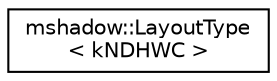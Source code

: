 digraph "Graphical Class Hierarchy"
{
 // LATEX_PDF_SIZE
  edge [fontname="Helvetica",fontsize="10",labelfontname="Helvetica",labelfontsize="10"];
  node [fontname="Helvetica",fontsize="10",shape=record];
  rankdir="LR";
  Node0 [label="mshadow::LayoutType\l\< kNDHWC \>",height=0.2,width=0.4,color="black", fillcolor="white", style="filled",URL="$structmshadow_1_1LayoutType_3_01kNDHWC_01_4.html",tooltip=" "];
}
